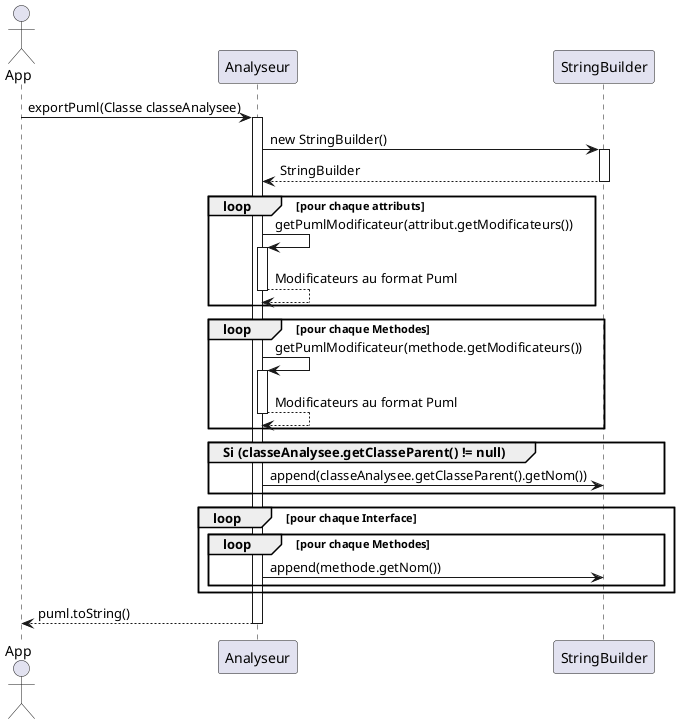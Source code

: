 @startuml
actor App

App -> Analyseur : exportPuml(Classe classeAnalysee)
activate Analyseur

Analyseur -> StringBuilder : new StringBuilder()
activate StringBuilder
StringBuilder --> Analyseur : StringBuilder
deactivate StringBuilder

loop pour chaque attributs
    Analyseur -> Analyseur : getPumlModificateur(attribut.getModificateurs())
    activate Analyseur
    Analyseur --> Analyseur : Modificateurs au format Puml
    deactivate Analyseur
end

loop pour chaque Methodes
    Analyseur -> Analyseur : getPumlModificateur(methode.getModificateurs())
    activate Analyseur
    Analyseur --> Analyseur : Modificateurs au format Puml
    deactivate Analyseur
end

group Si (classeAnalysee.getClasseParent() != null)
    Analyseur -> StringBuilder : append(classeAnalysee.getClasseParent().getNom())
end

loop pour chaque Interface
    loop pour chaque Methodes
        Analyseur -> StringBuilder : append(methode.getNom())
    end
end

Analyseur --> App : puml.toString()
deactivate Analyseur

@enduml